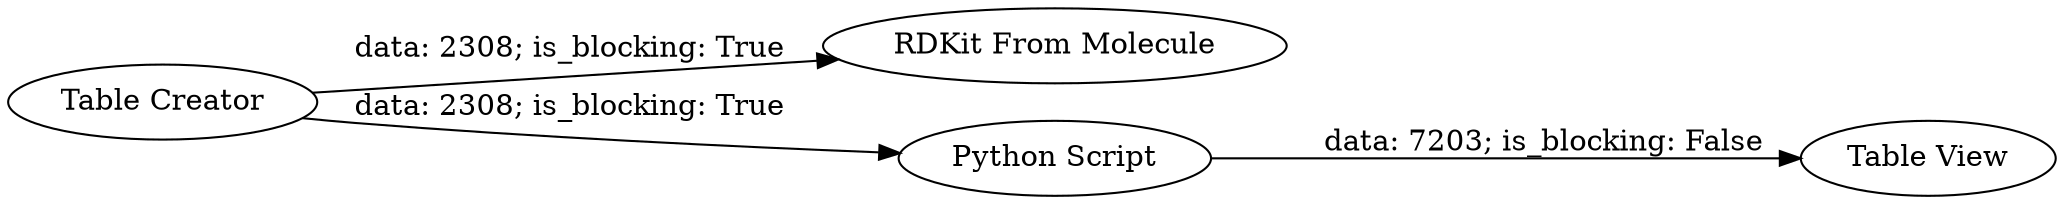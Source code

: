 digraph {
	"4885776559284358124_9" [label="RDKit From Molecule"]
	"4885776559284358124_4" [label="Table View"]
	"4885776559284358124_2" [label="Python Script"]
	"4885776559284358124_3" [label="Table Creator"]
	"4885776559284358124_3" -> "4885776559284358124_2" [label="data: 2308; is_blocking: True"]
	"4885776559284358124_3" -> "4885776559284358124_9" [label="data: 2308; is_blocking: True"]
	"4885776559284358124_2" -> "4885776559284358124_4" [label="data: 7203; is_blocking: False"]
	rankdir=LR
}
